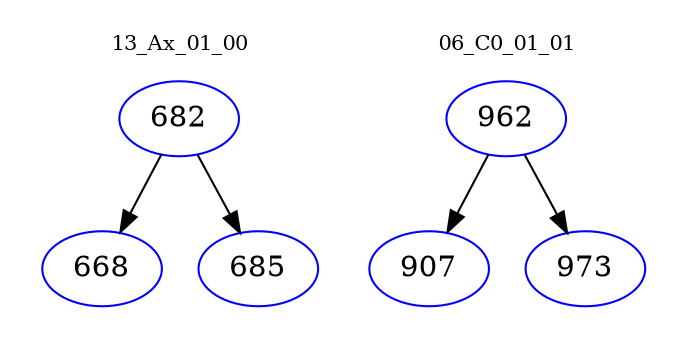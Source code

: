 digraph{
subgraph cluster_0 {
color = white
label = "13_Ax_01_00";
fontsize=10;
T0_682 [label="682", color="blue"]
T0_682 -> T0_668 [color="black"]
T0_668 [label="668", color="blue"]
T0_682 -> T0_685 [color="black"]
T0_685 [label="685", color="blue"]
}
subgraph cluster_1 {
color = white
label = "06_C0_01_01";
fontsize=10;
T1_962 [label="962", color="blue"]
T1_962 -> T1_907 [color="black"]
T1_907 [label="907", color="blue"]
T1_962 -> T1_973 [color="black"]
T1_973 [label="973", color="blue"]
}
}
